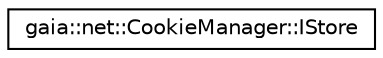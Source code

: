 digraph G
{
  edge [fontname="Helvetica",fontsize="10",labelfontname="Helvetica",labelfontsize="10"];
  node [fontname="Helvetica",fontsize="10",shape=record];
  rankdir=LR;
  Node1 [label="gaia::net::CookieManager::IStore",height=0.2,width=0.4,color="black", fillcolor="white", style="filled",URL="$d3/db5/classgaia_1_1net_1_1_cookie_manager_1_1_i_store.html",tooltip="Implement this interface to provide a persistence cookie storage backend."];
}
